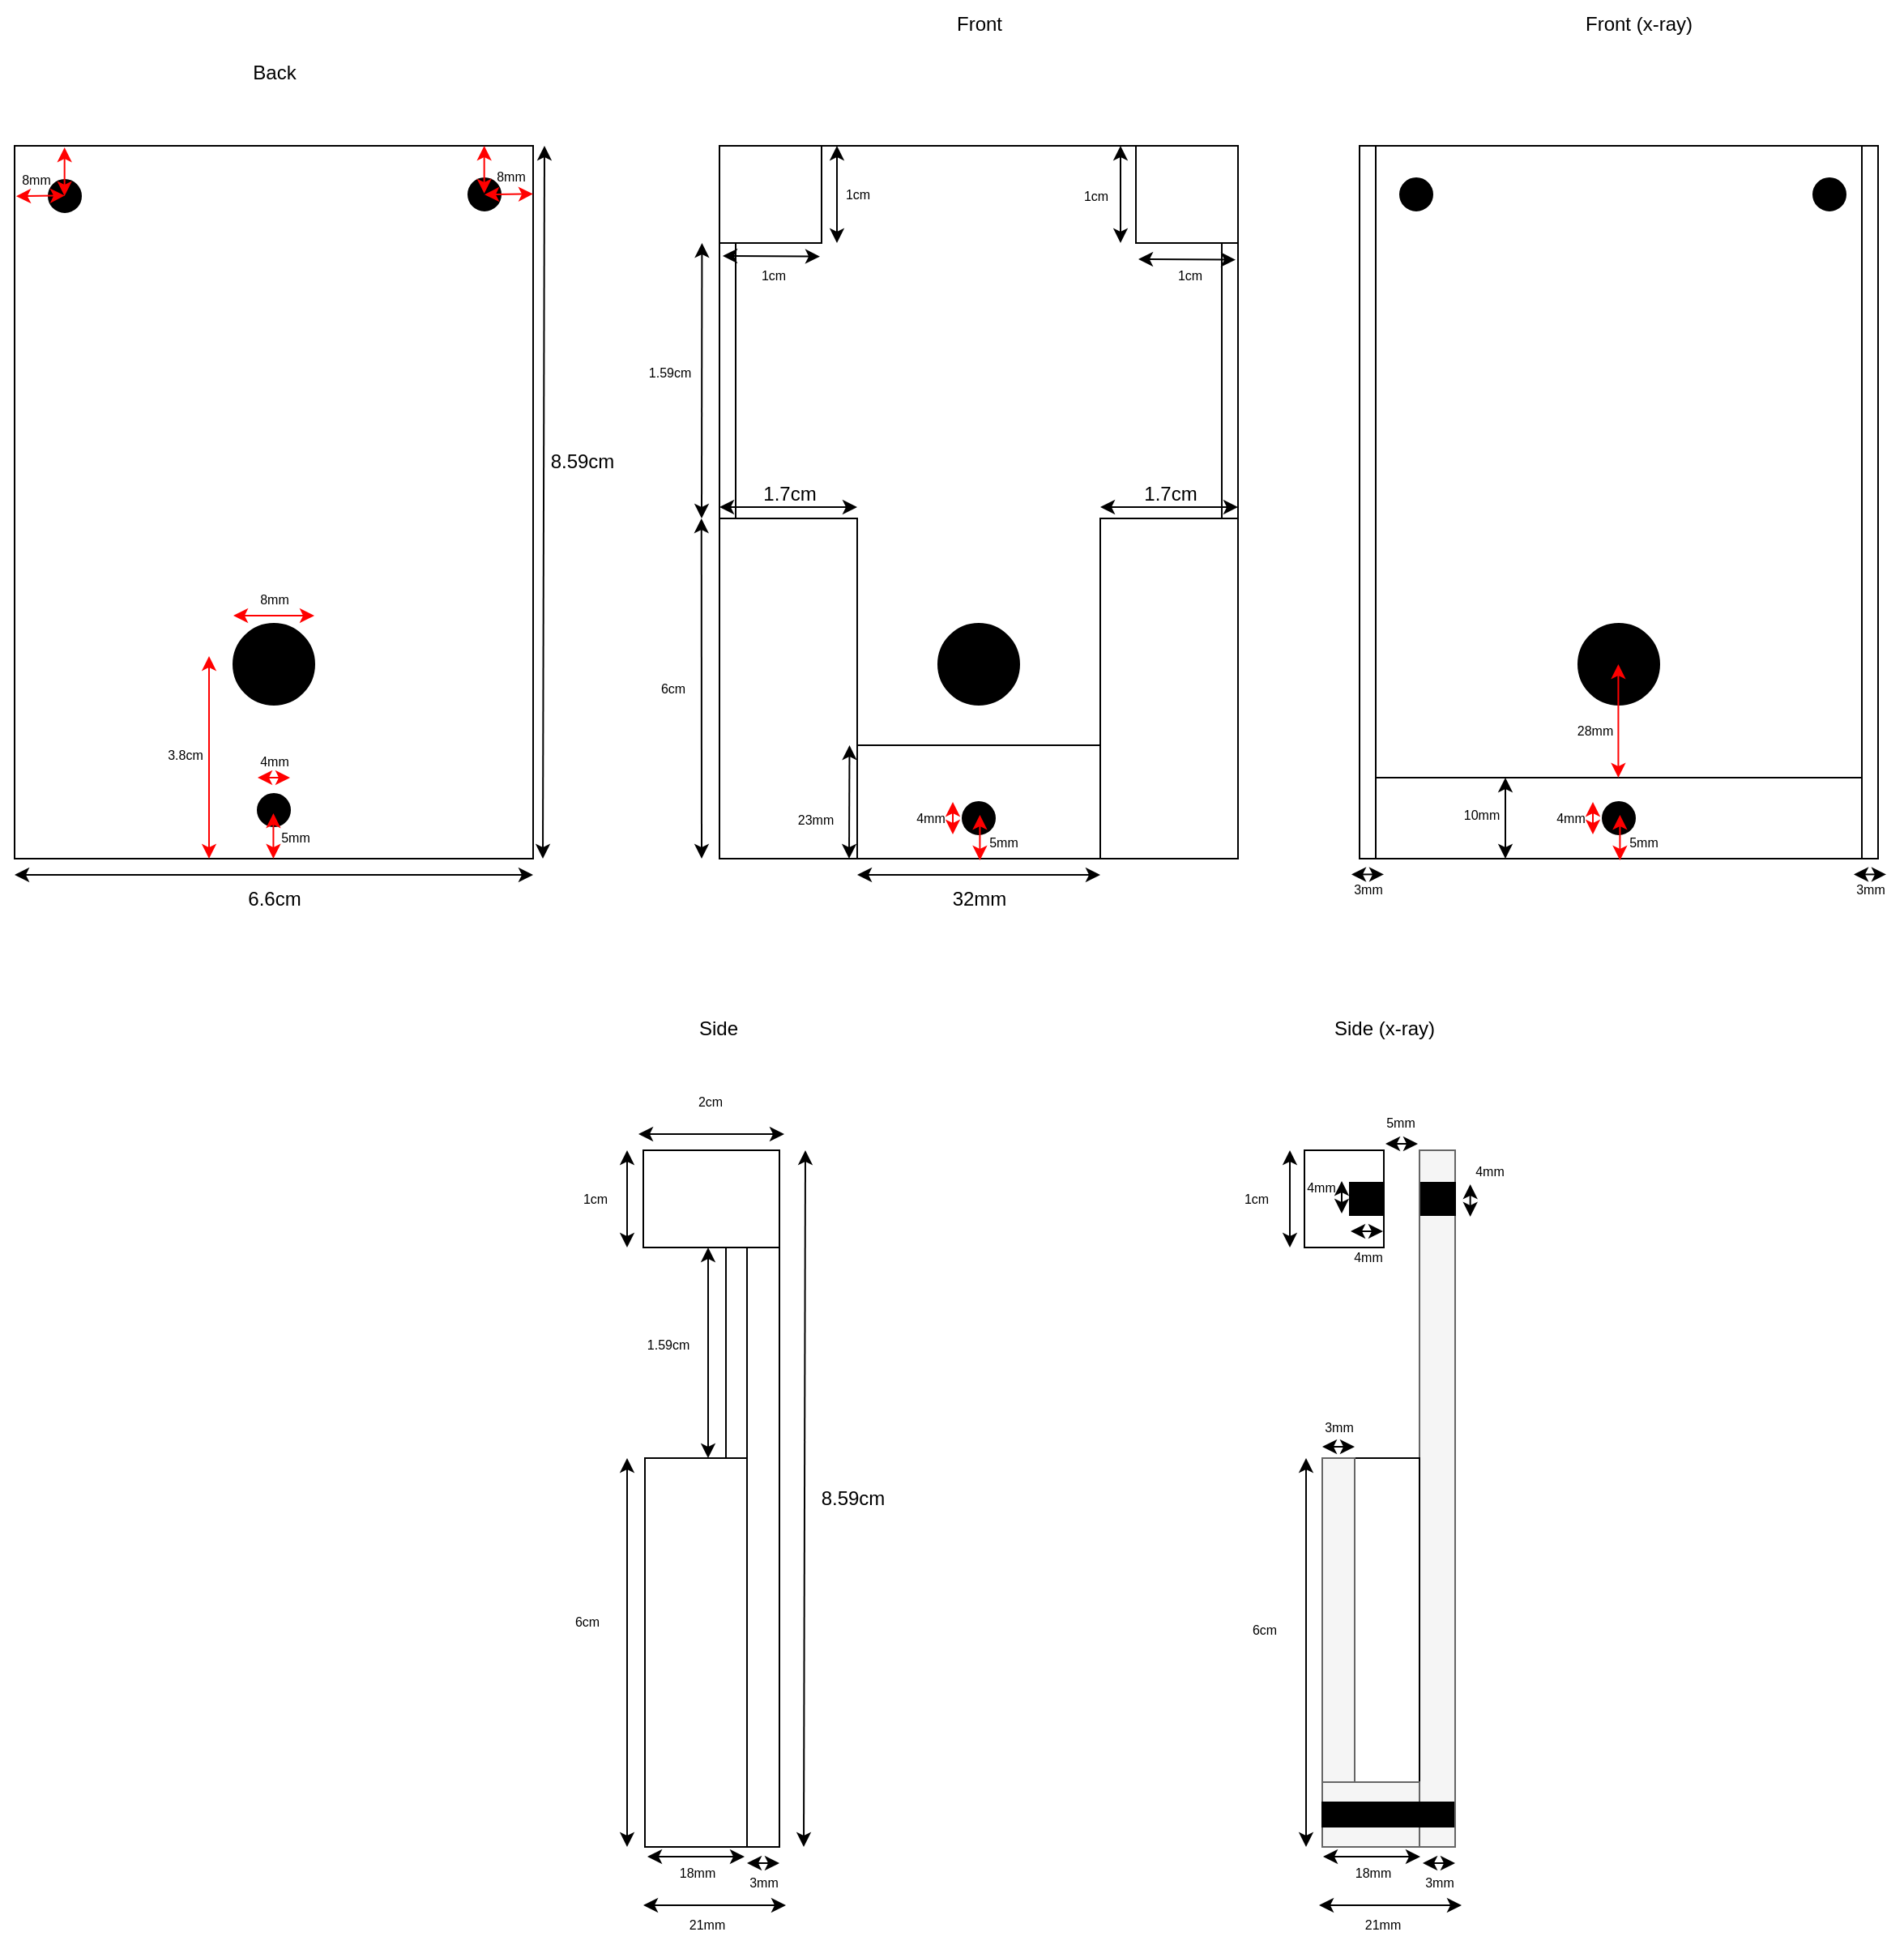 <mxfile version="21.7.2" type="device">
  <diagram name="Page-1" id="leBDZs9pmWQfGz5eFpR0">
    <mxGraphModel dx="1177" dy="637" grid="1" gridSize="10" guides="1" tooltips="1" connect="1" arrows="1" fold="1" page="1" pageScale="1" pageWidth="850" pageHeight="1100" math="0" shadow="0">
      <root>
        <mxCell id="0" />
        <mxCell id="1" parent="0" />
        <mxCell id="RfIov9RQJtb7NfQ5m--m-50" value="&lt;font style=&quot;font-size: 8px;&quot;&gt;3mm&lt;/font&gt;" style="text;html=1;align=center;verticalAlign=middle;resizable=0;points=[];autosize=1;strokeColor=none;fillColor=none;" parent="1" vertex="1">
          <mxGeometry x="645" y="1346" width="40" height="30" as="geometry" />
        </mxCell>
        <mxCell id="RfIov9RQJtb7NfQ5m--m-1" value="" style="rounded=0;whiteSpace=wrap;html=1;" parent="1" vertex="1">
          <mxGeometry x="203" y="290" width="320" height="440" as="geometry" />
        </mxCell>
        <mxCell id="RfIov9RQJtb7NfQ5m--m-2" value="Back" style="text;html=1;align=center;verticalAlign=middle;resizable=0;points=[];autosize=1;strokeColor=none;fillColor=none;" parent="1" vertex="1">
          <mxGeometry x="338" y="230" width="50" height="30" as="geometry" />
        </mxCell>
        <mxCell id="RfIov9RQJtb7NfQ5m--m-3" value="Front" style="text;html=1;align=center;verticalAlign=middle;resizable=0;points=[];autosize=1;strokeColor=none;fillColor=none;" parent="1" vertex="1">
          <mxGeometry x="773" y="200" width="50" height="30" as="geometry" />
        </mxCell>
        <mxCell id="RfIov9RQJtb7NfQ5m--m-4" value="Side" style="text;html=1;align=center;verticalAlign=middle;resizable=0;points=[];autosize=1;strokeColor=none;fillColor=none;" parent="1" vertex="1">
          <mxGeometry x="612" y="820" width="50" height="30" as="geometry" />
        </mxCell>
        <mxCell id="RfIov9RQJtb7NfQ5m--m-5" value="Side (x-ray)" style="text;html=1;align=center;verticalAlign=middle;resizable=0;points=[];autosize=1;strokeColor=none;fillColor=none;" parent="1" vertex="1">
          <mxGeometry x="1003" y="820" width="90" height="30" as="geometry" />
        </mxCell>
        <mxCell id="RfIov9RQJtb7NfQ5m--m-6" value="" style="endArrow=classic;startArrow=classic;html=1;rounded=0;" parent="1" edge="1">
          <mxGeometry width="50" height="50" relative="1" as="geometry">
            <mxPoint x="203" y="740" as="sourcePoint" />
            <mxPoint x="523" y="740" as="targetPoint" />
          </mxGeometry>
        </mxCell>
        <mxCell id="RfIov9RQJtb7NfQ5m--m-7" value="6.6cm" style="text;html=1;align=center;verticalAlign=middle;resizable=0;points=[];autosize=1;strokeColor=none;fillColor=none;" parent="1" vertex="1">
          <mxGeometry x="333" y="740" width="60" height="30" as="geometry" />
        </mxCell>
        <mxCell id="RfIov9RQJtb7NfQ5m--m-8" value="" style="ellipse;whiteSpace=wrap;html=1;aspect=fixed;strokeColor=#000000;fillColor=#000000;" parent="1" vertex="1">
          <mxGeometry x="224" y="311" width="20" height="20" as="geometry" />
        </mxCell>
        <mxCell id="RfIov9RQJtb7NfQ5m--m-11" value="" style="endArrow=classic;startArrow=classic;html=1;rounded=0;strokeColor=#FF0000;" parent="1" edge="1">
          <mxGeometry width="50" height="50" relative="1" as="geometry">
            <mxPoint x="234" y="320.71" as="sourcePoint" />
            <mxPoint x="204" y="321.14" as="targetPoint" />
          </mxGeometry>
        </mxCell>
        <mxCell id="RfIov9RQJtb7NfQ5m--m-13" value="" style="ellipse;whiteSpace=wrap;html=1;aspect=fixed;strokeColor=#000000;fillColor=#000000;" parent="1" vertex="1">
          <mxGeometry x="483" y="310" width="20" height="20" as="geometry" />
        </mxCell>
        <mxCell id="RfIov9RQJtb7NfQ5m--m-14" value="" style="endArrow=classic;startArrow=classic;html=1;rounded=0;strokeColor=#FF0000;" parent="1" edge="1">
          <mxGeometry width="50" height="50" relative="1" as="geometry">
            <mxPoint x="523" y="319.71" as="sourcePoint" />
            <mxPoint x="493" y="320.14" as="targetPoint" />
          </mxGeometry>
        </mxCell>
        <mxCell id="RfIov9RQJtb7NfQ5m--m-15" value="" style="ellipse;whiteSpace=wrap;html=1;aspect=fixed;strokeColor=#000000;fillColor=#000000;" parent="1" vertex="1">
          <mxGeometry x="353" y="690" width="20" height="20" as="geometry" />
        </mxCell>
        <mxCell id="RfIov9RQJtb7NfQ5m--m-16" value="" style="endArrow=classic;startArrow=classic;html=1;rounded=0;strokeColor=#FF0000;" parent="1" edge="1">
          <mxGeometry width="50" height="50" relative="1" as="geometry">
            <mxPoint x="362.71" y="730" as="sourcePoint" />
            <mxPoint x="362.71" y="702" as="targetPoint" />
          </mxGeometry>
        </mxCell>
        <mxCell id="RfIov9RQJtb7NfQ5m--m-17" value="5mm" style="text;html=1;align=center;verticalAlign=middle;resizable=0;points=[];autosize=1;strokeColor=none;fillColor=none;fontSize=8;" parent="1" vertex="1">
          <mxGeometry x="356" y="707" width="40" height="20" as="geometry" />
        </mxCell>
        <mxCell id="RfIov9RQJtb7NfQ5m--m-18" value="4mm" style="text;html=1;align=center;verticalAlign=middle;resizable=0;points=[];autosize=1;strokeColor=none;fillColor=none;fontSize=8;" parent="1" vertex="1">
          <mxGeometry x="343" y="660" width="40" height="20" as="geometry" />
        </mxCell>
        <mxCell id="RfIov9RQJtb7NfQ5m--m-19" value="" style="endArrow=classic;startArrow=classic;html=1;rounded=0;strokeColor=#FF0000;" parent="1" edge="1">
          <mxGeometry width="50" height="50" relative="1" as="geometry">
            <mxPoint x="353" y="680" as="sourcePoint" />
            <mxPoint x="373" y="680" as="targetPoint" />
          </mxGeometry>
        </mxCell>
        <mxCell id="RfIov9RQJtb7NfQ5m--m-20" value="8mm" style="text;html=1;align=center;verticalAlign=middle;resizable=0;points=[];autosize=1;strokeColor=none;fillColor=none;fontSize=8;" parent="1" vertex="1">
          <mxGeometry x="489" y="299" width="40" height="20" as="geometry" />
        </mxCell>
        <mxCell id="RfIov9RQJtb7NfQ5m--m-21" value="8mm" style="text;html=1;align=center;verticalAlign=middle;resizable=0;points=[];autosize=1;strokeColor=none;fillColor=none;fontSize=8;" parent="1" vertex="1">
          <mxGeometry x="196" y="301" width="40" height="20" as="geometry" />
        </mxCell>
        <mxCell id="RfIov9RQJtb7NfQ5m--m-22" value="" style="rounded=0;whiteSpace=wrap;html=1;" parent="1" vertex="1">
          <mxGeometry x="638" y="290" width="320" height="440" as="geometry" />
        </mxCell>
        <mxCell id="-TCQpDja9yla5WcH1eOq-5" value="" style="rounded=0;whiteSpace=wrap;html=1;" vertex="1" parent="1">
          <mxGeometry x="638" y="300" width="10" height="430" as="geometry" />
        </mxCell>
        <mxCell id="-TCQpDja9yla5WcH1eOq-6" value="" style="rounded=0;whiteSpace=wrap;html=1;" vertex="1" parent="1">
          <mxGeometry x="948" y="300" width="10" height="430" as="geometry" />
        </mxCell>
        <mxCell id="RfIov9RQJtb7NfQ5m--m-23" value="" style="rounded=0;whiteSpace=wrap;html=1;" parent="1" vertex="1">
          <mxGeometry x="638" y="520" width="85" height="210" as="geometry" />
        </mxCell>
        <mxCell id="RfIov9RQJtb7NfQ5m--m-25" value="" style="rounded=0;whiteSpace=wrap;html=1;" parent="1" vertex="1">
          <mxGeometry x="873" y="520" width="85" height="210" as="geometry" />
        </mxCell>
        <mxCell id="RfIov9RQJtb7NfQ5m--m-26" value="" style="endArrow=classic;startArrow=classic;html=1;rounded=0;" parent="1" edge="1">
          <mxGeometry width="50" height="50" relative="1" as="geometry">
            <mxPoint x="723" y="740" as="sourcePoint" />
            <mxPoint x="873" y="740" as="targetPoint" />
          </mxGeometry>
        </mxCell>
        <mxCell id="RfIov9RQJtb7NfQ5m--m-27" value="32mm" style="text;html=1;align=center;verticalAlign=middle;resizable=0;points=[];autosize=1;strokeColor=none;fillColor=none;" parent="1" vertex="1">
          <mxGeometry x="768" y="740" width="60" height="30" as="geometry" />
        </mxCell>
        <mxCell id="RfIov9RQJtb7NfQ5m--m-28" value="" style="rounded=0;whiteSpace=wrap;html=1;" parent="1" vertex="1">
          <mxGeometry x="723" y="660" width="150" height="70" as="geometry" />
        </mxCell>
        <mxCell id="RfIov9RQJtb7NfQ5m--m-29" value="" style="ellipse;whiteSpace=wrap;html=1;aspect=fixed;fillColor=#000000;" parent="1" vertex="1">
          <mxGeometry x="338" y="585" width="50" height="50" as="geometry" />
        </mxCell>
        <mxCell id="RfIov9RQJtb7NfQ5m--m-30" value="" style="endArrow=classic;startArrow=classic;html=1;rounded=0;strokeColor=#FF0000;" parent="1" edge="1">
          <mxGeometry width="50" height="50" relative="1" as="geometry">
            <mxPoint x="323" y="730" as="sourcePoint" />
            <mxPoint x="323" y="605" as="targetPoint" />
          </mxGeometry>
        </mxCell>
        <mxCell id="RfIov9RQJtb7NfQ5m--m-31" value="&lt;font style=&quot;font-size: 8px;&quot;&gt;3.8cm&lt;/font&gt;" style="text;html=1;align=center;verticalAlign=middle;resizable=0;points=[];autosize=1;strokeColor=none;fillColor=none;" parent="1" vertex="1">
          <mxGeometry x="283" y="650" width="50" height="30" as="geometry" />
        </mxCell>
        <mxCell id="RfIov9RQJtb7NfQ5m--m-32" value="" style="endArrow=classic;startArrow=classic;html=1;rounded=0;strokeColor=#FF0000;" parent="1" edge="1">
          <mxGeometry width="50" height="50" relative="1" as="geometry">
            <mxPoint x="388" y="580" as="sourcePoint" />
            <mxPoint x="338" y="580" as="targetPoint" />
          </mxGeometry>
        </mxCell>
        <mxCell id="RfIov9RQJtb7NfQ5m--m-33" value="&lt;font style=&quot;font-size: 8px;&quot;&gt;8mm&lt;/font&gt;" style="text;html=1;align=center;verticalAlign=middle;resizable=0;points=[];autosize=1;strokeColor=none;fillColor=none;" parent="1" vertex="1">
          <mxGeometry x="343" y="554" width="40" height="30" as="geometry" />
        </mxCell>
        <mxCell id="RfIov9RQJtb7NfQ5m--m-34" value="" style="ellipse;whiteSpace=wrap;html=1;aspect=fixed;fillColor=#000000;" parent="1" vertex="1">
          <mxGeometry x="773" y="585" width="50" height="50" as="geometry" />
        </mxCell>
        <mxCell id="RfIov9RQJtb7NfQ5m--m-35" value="" style="endArrow=classic;startArrow=classic;html=1;rounded=0;" parent="1" edge="1">
          <mxGeometry width="50" height="50" relative="1" as="geometry">
            <mxPoint x="718" y="730" as="sourcePoint" />
            <mxPoint x="718.25" y="660" as="targetPoint" />
          </mxGeometry>
        </mxCell>
        <mxCell id="RfIov9RQJtb7NfQ5m--m-36" value="&lt;font style=&quot;font-size: 8px;&quot;&gt;23mm&lt;/font&gt;" style="text;html=1;align=center;verticalAlign=middle;resizable=0;points=[];autosize=1;strokeColor=none;fillColor=none;" parent="1" vertex="1">
          <mxGeometry x="672" y="690" width="50" height="30" as="geometry" />
        </mxCell>
        <mxCell id="RfIov9RQJtb7NfQ5m--m-37" value="" style="ellipse;whiteSpace=wrap;html=1;aspect=fixed;strokeColor=#000000;fillColor=#000000;" parent="1" vertex="1">
          <mxGeometry x="788" y="695" width="20" height="20" as="geometry" />
        </mxCell>
        <mxCell id="RfIov9RQJtb7NfQ5m--m-39" value="" style="endArrow=classic;startArrow=classic;html=1;rounded=0;strokeColor=#FF0000;" parent="1" edge="1">
          <mxGeometry width="50" height="50" relative="1" as="geometry">
            <mxPoint x="798.71" y="731" as="sourcePoint" />
            <mxPoint x="798.71" y="703" as="targetPoint" />
          </mxGeometry>
        </mxCell>
        <mxCell id="RfIov9RQJtb7NfQ5m--m-40" value="5mm" style="text;html=1;align=center;verticalAlign=middle;resizable=0;points=[];autosize=1;strokeColor=none;fillColor=none;fontSize=8;" parent="1" vertex="1">
          <mxGeometry x="793" y="710" width="40" height="20" as="geometry" />
        </mxCell>
        <mxCell id="RfIov9RQJtb7NfQ5m--m-41" value="4mm" style="text;html=1;align=center;verticalAlign=middle;resizable=0;points=[];autosize=1;strokeColor=none;fillColor=none;fontSize=8;" parent="1" vertex="1">
          <mxGeometry x="748" y="695" width="40" height="20" as="geometry" />
        </mxCell>
        <mxCell id="RfIov9RQJtb7NfQ5m--m-42" value="" style="endArrow=classic;startArrow=classic;html=1;rounded=0;strokeColor=#FF0000;" parent="1" edge="1">
          <mxGeometry width="50" height="50" relative="1" as="geometry">
            <mxPoint x="782" y="695" as="sourcePoint" />
            <mxPoint x="782" y="715" as="targetPoint" />
          </mxGeometry>
        </mxCell>
        <mxCell id="RfIov9RQJtb7NfQ5m--m-43" value="" style="endArrow=classic;startArrow=classic;html=1;rounded=0;" parent="1" edge="1">
          <mxGeometry width="50" height="50" relative="1" as="geometry">
            <mxPoint x="638" y="513" as="sourcePoint" />
            <mxPoint x="723" y="513" as="targetPoint" />
          </mxGeometry>
        </mxCell>
        <mxCell id="RfIov9RQJtb7NfQ5m--m-44" value="1.7cm" style="text;html=1;align=center;verticalAlign=middle;resizable=0;points=[];autosize=1;strokeColor=none;fillColor=none;" parent="1" vertex="1">
          <mxGeometry x="650.5" y="490" width="60" height="30" as="geometry" />
        </mxCell>
        <mxCell id="RfIov9RQJtb7NfQ5m--m-45" value="" style="endArrow=classic;startArrow=classic;html=1;rounded=0;" parent="1" edge="1">
          <mxGeometry width="50" height="50" relative="1" as="geometry">
            <mxPoint x="873" y="513" as="sourcePoint" />
            <mxPoint x="958" y="513" as="targetPoint" />
          </mxGeometry>
        </mxCell>
        <mxCell id="RfIov9RQJtb7NfQ5m--m-46" value="1.7cm" style="text;html=1;align=center;verticalAlign=middle;resizable=0;points=[];autosize=1;strokeColor=none;fillColor=none;" parent="1" vertex="1">
          <mxGeometry x="885.5" y="490" width="60" height="30" as="geometry" />
        </mxCell>
        <mxCell id="RfIov9RQJtb7NfQ5m--m-47" value="" style="rounded=0;whiteSpace=wrap;html=1;" parent="1" vertex="1">
          <mxGeometry x="655" y="910" width="20" height="430" as="geometry" />
        </mxCell>
        <mxCell id="RfIov9RQJtb7NfQ5m--m-48" value="" style="rounded=0;whiteSpace=wrap;html=1;" parent="1" vertex="1">
          <mxGeometry x="592" y="1100" width="63" height="240" as="geometry" />
        </mxCell>
        <mxCell id="RfIov9RQJtb7NfQ5m--m-49" value="" style="endArrow=classic;startArrow=classic;html=1;rounded=0;" parent="1" edge="1">
          <mxGeometry width="50" height="50" relative="1" as="geometry">
            <mxPoint x="655" y="1350" as="sourcePoint" />
            <mxPoint x="675" y="1350" as="targetPoint" />
          </mxGeometry>
        </mxCell>
        <mxCell id="RfIov9RQJtb7NfQ5m--m-51" value="" style="endArrow=classic;startArrow=classic;html=1;rounded=0;" parent="1" edge="1">
          <mxGeometry width="50" height="50" relative="1" as="geometry">
            <mxPoint x="591" y="1376" as="sourcePoint" />
            <mxPoint x="679" y="1376" as="targetPoint" />
          </mxGeometry>
        </mxCell>
        <mxCell id="RfIov9RQJtb7NfQ5m--m-52" value="&lt;font style=&quot;font-size: 8px;&quot;&gt;21mm&lt;/font&gt;" style="text;html=1;align=center;verticalAlign=middle;resizable=0;points=[];autosize=1;strokeColor=none;fillColor=none;" parent="1" vertex="1">
          <mxGeometry x="605" y="1372" width="50" height="30" as="geometry" />
        </mxCell>
        <mxCell id="RfIov9RQJtb7NfQ5m--m-53" value="" style="endArrow=classic;startArrow=classic;html=1;rounded=0;" parent="1" edge="1">
          <mxGeometry width="50" height="50" relative="1" as="geometry">
            <mxPoint x="691" y="910" as="sourcePoint" />
            <mxPoint x="690" y="1340" as="targetPoint" />
          </mxGeometry>
        </mxCell>
        <mxCell id="RfIov9RQJtb7NfQ5m--m-55" value="&lt;font style=&quot;font-size: 8px;&quot;&gt;6cm&lt;/font&gt;" style="text;html=1;align=center;verticalAlign=middle;resizable=0;points=[];autosize=1;strokeColor=none;fillColor=none;" parent="1" vertex="1">
          <mxGeometry x="536" y="1185" width="40" height="30" as="geometry" />
        </mxCell>
        <mxCell id="RfIov9RQJtb7NfQ5m--m-56" value="" style="endArrow=classic;startArrow=classic;html=1;rounded=0;" parent="1" edge="1">
          <mxGeometry width="50" height="50" relative="1" as="geometry">
            <mxPoint x="593.5" y="1346" as="sourcePoint" />
            <mxPoint x="653.5" y="1346" as="targetPoint" />
          </mxGeometry>
        </mxCell>
        <mxCell id="RfIov9RQJtb7NfQ5m--m-57" value="&lt;font style=&quot;font-size: 8px;&quot;&gt;18mm&lt;/font&gt;" style="text;html=1;align=center;verticalAlign=middle;resizable=0;points=[];autosize=1;strokeColor=none;fillColor=none;" parent="1" vertex="1">
          <mxGeometry x="598.5" y="1340" width="50" height="30" as="geometry" />
        </mxCell>
        <mxCell id="RfIov9RQJtb7NfQ5m--m-58" value="&lt;font style=&quot;font-size: 8px;&quot;&gt;3mm&lt;/font&gt;" style="text;html=1;align=center;verticalAlign=middle;resizable=0;points=[];autosize=1;strokeColor=none;fillColor=none;" parent="1" vertex="1">
          <mxGeometry x="1062" y="1346" width="40" height="30" as="geometry" />
        </mxCell>
        <mxCell id="RfIov9RQJtb7NfQ5m--m-59" value="" style="rounded=0;whiteSpace=wrap;html=1;fillColor=#f5f5f5;fontColor=#333333;strokeColor=#666666;" parent="1" vertex="1">
          <mxGeometry x="1070" y="910" width="22" height="430" as="geometry" />
        </mxCell>
        <mxCell id="RfIov9RQJtb7NfQ5m--m-60" value="" style="rounded=0;whiteSpace=wrap;html=1;" parent="1" vertex="1">
          <mxGeometry x="1010" y="1100" width="60" height="240" as="geometry" />
        </mxCell>
        <mxCell id="RfIov9RQJtb7NfQ5m--m-61" value="" style="endArrow=classic;startArrow=classic;html=1;rounded=0;" parent="1" edge="1">
          <mxGeometry width="50" height="50" relative="1" as="geometry">
            <mxPoint x="1072" y="1350" as="sourcePoint" />
            <mxPoint x="1092" y="1350" as="targetPoint" />
          </mxGeometry>
        </mxCell>
        <mxCell id="RfIov9RQJtb7NfQ5m--m-62" value="" style="endArrow=classic;startArrow=classic;html=1;rounded=0;" parent="1" edge="1">
          <mxGeometry width="50" height="50" relative="1" as="geometry">
            <mxPoint x="1008" y="1376" as="sourcePoint" />
            <mxPoint x="1096" y="1376" as="targetPoint" />
          </mxGeometry>
        </mxCell>
        <mxCell id="RfIov9RQJtb7NfQ5m--m-63" value="&lt;font style=&quot;font-size: 8px;&quot;&gt;21mm&lt;/font&gt;" style="text;html=1;align=center;verticalAlign=middle;resizable=0;points=[];autosize=1;strokeColor=none;fillColor=none;" parent="1" vertex="1">
          <mxGeometry x="1022" y="1372" width="50" height="30" as="geometry" />
        </mxCell>
        <mxCell id="RfIov9RQJtb7NfQ5m--m-66" value="" style="endArrow=classic;startArrow=classic;html=1;rounded=0;" parent="1" edge="1">
          <mxGeometry width="50" height="50" relative="1" as="geometry">
            <mxPoint x="1010.5" y="1346" as="sourcePoint" />
            <mxPoint x="1070.5" y="1346" as="targetPoint" />
          </mxGeometry>
        </mxCell>
        <mxCell id="RfIov9RQJtb7NfQ5m--m-67" value="&lt;font style=&quot;font-size: 8px;&quot;&gt;18mm&lt;/font&gt;" style="text;html=1;align=center;verticalAlign=middle;resizable=0;points=[];autosize=1;strokeColor=none;fillColor=none;" parent="1" vertex="1">
          <mxGeometry x="1015.5" y="1340" width="50" height="30" as="geometry" />
        </mxCell>
        <mxCell id="RfIov9RQJtb7NfQ5m--m-68" value="" style="rounded=0;whiteSpace=wrap;html=1;fillColor=#f5f5f5;fontColor=#333333;strokeColor=#666666;" parent="1" vertex="1">
          <mxGeometry x="1010" y="1300" width="60" height="40" as="geometry" />
        </mxCell>
        <mxCell id="RfIov9RQJtb7NfQ5m--m-69" value="" style="rounded=0;whiteSpace=wrap;html=1;fillColor=#f5f5f5;fontColor=#333333;strokeColor=#666666;" parent="1" vertex="1">
          <mxGeometry x="1010" y="1100" width="20" height="200" as="geometry" />
        </mxCell>
        <mxCell id="RfIov9RQJtb7NfQ5m--m-71" value="Front (x-ray)" style="text;html=1;align=center;verticalAlign=middle;resizable=0;points=[];autosize=1;strokeColor=none;fillColor=none;" parent="1" vertex="1">
          <mxGeometry x="1160" y="200" width="90" height="30" as="geometry" />
        </mxCell>
        <mxCell id="RfIov9RQJtb7NfQ5m--m-72" value="" style="rounded=0;whiteSpace=wrap;html=1;" parent="1" vertex="1">
          <mxGeometry x="1033" y="290" width="320" height="440" as="geometry" />
        </mxCell>
        <mxCell id="RfIov9RQJtb7NfQ5m--m-77" value="" style="rounded=0;whiteSpace=wrap;html=1;" parent="1" vertex="1">
          <mxGeometry x="1043" y="680" width="300" height="50" as="geometry" />
        </mxCell>
        <mxCell id="RfIov9RQJtb7NfQ5m--m-78" value="" style="ellipse;whiteSpace=wrap;html=1;aspect=fixed;fillColor=#000000;" parent="1" vertex="1">
          <mxGeometry x="1168" y="585" width="50" height="50" as="geometry" />
        </mxCell>
        <mxCell id="RfIov9RQJtb7NfQ5m--m-79" value="" style="endArrow=classic;startArrow=classic;html=1;rounded=0;" parent="1" edge="1">
          <mxGeometry width="50" height="50" relative="1" as="geometry">
            <mxPoint x="1123" y="680" as="sourcePoint" />
            <mxPoint x="1123" y="730" as="targetPoint" />
          </mxGeometry>
        </mxCell>
        <mxCell id="RfIov9RQJtb7NfQ5m--m-80" value="&lt;font style=&quot;font-size: 8px;&quot;&gt;10mm&lt;/font&gt;" style="text;html=1;align=center;verticalAlign=middle;resizable=0;points=[];autosize=1;strokeColor=none;fillColor=none;" parent="1" vertex="1">
          <mxGeometry x="1083" y="687" width="50" height="30" as="geometry" />
        </mxCell>
        <mxCell id="RfIov9RQJtb7NfQ5m--m-81" value="" style="ellipse;whiteSpace=wrap;html=1;aspect=fixed;strokeColor=#000000;fillColor=#000000;" parent="1" vertex="1">
          <mxGeometry x="1183" y="695" width="20" height="20" as="geometry" />
        </mxCell>
        <mxCell id="RfIov9RQJtb7NfQ5m--m-82" value="" style="endArrow=classic;startArrow=classic;html=1;rounded=0;strokeColor=#FF0000;" parent="1" edge="1">
          <mxGeometry width="50" height="50" relative="1" as="geometry">
            <mxPoint x="1193.71" y="731" as="sourcePoint" />
            <mxPoint x="1193.71" y="703" as="targetPoint" />
          </mxGeometry>
        </mxCell>
        <mxCell id="RfIov9RQJtb7NfQ5m--m-83" value="5mm" style="text;html=1;align=center;verticalAlign=middle;resizable=0;points=[];autosize=1;strokeColor=none;fillColor=none;fontSize=8;" parent="1" vertex="1">
          <mxGeometry x="1188" y="710" width="40" height="20" as="geometry" />
        </mxCell>
        <mxCell id="RfIov9RQJtb7NfQ5m--m-84" value="4mm" style="text;html=1;align=center;verticalAlign=middle;resizable=0;points=[];autosize=1;strokeColor=none;fillColor=none;fontSize=8;" parent="1" vertex="1">
          <mxGeometry x="1143" y="695" width="40" height="20" as="geometry" />
        </mxCell>
        <mxCell id="RfIov9RQJtb7NfQ5m--m-85" value="" style="endArrow=classic;startArrow=classic;html=1;rounded=0;strokeColor=#FF0000;" parent="1" edge="1">
          <mxGeometry width="50" height="50" relative="1" as="geometry">
            <mxPoint x="1177" y="695" as="sourcePoint" />
            <mxPoint x="1177" y="715" as="targetPoint" />
          </mxGeometry>
        </mxCell>
        <mxCell id="RfIov9RQJtb7NfQ5m--m-90" value="" style="rounded=0;whiteSpace=wrap;html=1;" parent="1" vertex="1">
          <mxGeometry x="1343" y="290" width="10" height="440" as="geometry" />
        </mxCell>
        <mxCell id="RfIov9RQJtb7NfQ5m--m-91" value="" style="rounded=0;whiteSpace=wrap;html=1;" parent="1" vertex="1">
          <mxGeometry x="1033" y="290" width="10" height="440" as="geometry" />
        </mxCell>
        <mxCell id="RfIov9RQJtb7NfQ5m--m-92" value="" style="endArrow=classic;startArrow=classic;html=1;rounded=0;" parent="1" edge="1">
          <mxGeometry width="50" height="50" relative="1" as="geometry">
            <mxPoint x="1028" y="739.72" as="sourcePoint" />
            <mxPoint x="1048" y="739.72" as="targetPoint" />
          </mxGeometry>
        </mxCell>
        <mxCell id="RfIov9RQJtb7NfQ5m--m-93" value="&lt;font style=&quot;font-size: 8px;&quot;&gt;3mm&lt;/font&gt;" style="text;html=1;align=center;verticalAlign=middle;resizable=0;points=[];autosize=1;strokeColor=none;fillColor=none;" parent="1" vertex="1">
          <mxGeometry x="1018" y="733" width="40" height="30" as="geometry" />
        </mxCell>
        <mxCell id="RfIov9RQJtb7NfQ5m--m-94" value="" style="endArrow=classic;startArrow=classic;html=1;rounded=0;" parent="1" edge="1">
          <mxGeometry width="50" height="50" relative="1" as="geometry">
            <mxPoint x="1338" y="739.72" as="sourcePoint" />
            <mxPoint x="1358" y="739.72" as="targetPoint" />
          </mxGeometry>
        </mxCell>
        <mxCell id="RfIov9RQJtb7NfQ5m--m-95" value="&lt;font style=&quot;font-size: 8px;&quot;&gt;3mm&lt;/font&gt;" style="text;html=1;align=center;verticalAlign=middle;resizable=0;points=[];autosize=1;strokeColor=none;fillColor=none;" parent="1" vertex="1">
          <mxGeometry x="1328" y="733" width="40" height="30" as="geometry" />
        </mxCell>
        <mxCell id="RfIov9RQJtb7NfQ5m--m-96" value="" style="endArrow=classic;startArrow=classic;html=1;rounded=0;" parent="1" edge="1">
          <mxGeometry width="50" height="50" relative="1" as="geometry">
            <mxPoint x="1010" y="1093" as="sourcePoint" />
            <mxPoint x="1030" y="1093" as="targetPoint" />
          </mxGeometry>
        </mxCell>
        <mxCell id="RfIov9RQJtb7NfQ5m--m-97" value="&lt;font style=&quot;font-size: 8px;&quot;&gt;3mm&lt;/font&gt;" style="text;html=1;align=center;verticalAlign=middle;resizable=0;points=[];autosize=1;strokeColor=none;fillColor=none;" parent="1" vertex="1">
          <mxGeometry x="1000" y="1065" width="40" height="30" as="geometry" />
        </mxCell>
        <mxCell id="-TCQpDja9yla5WcH1eOq-1" value="" style="endArrow=classic;startArrow=classic;html=1;rounded=0;" edge="1" parent="1">
          <mxGeometry width="50" height="50" relative="1" as="geometry">
            <mxPoint x="529" y="730" as="sourcePoint" />
            <mxPoint x="530" y="290" as="targetPoint" />
          </mxGeometry>
        </mxCell>
        <mxCell id="-TCQpDja9yla5WcH1eOq-2" value="8.59cm" style="text;html=1;align=center;verticalAlign=middle;resizable=0;points=[];autosize=1;strokeColor=none;fillColor=none;" vertex="1" parent="1">
          <mxGeometry x="523" y="470" width="60" height="30" as="geometry" />
        </mxCell>
        <mxCell id="-TCQpDja9yla5WcH1eOq-3" value="" style="endArrow=classic;startArrow=classic;html=1;rounded=0;strokeColor=#FF0000;" edge="1" parent="1">
          <mxGeometry width="50" height="50" relative="1" as="geometry">
            <mxPoint x="233.83" y="321.0" as="sourcePoint" />
            <mxPoint x="233.83" y="291" as="targetPoint" />
          </mxGeometry>
        </mxCell>
        <mxCell id="-TCQpDja9yla5WcH1eOq-4" value="" style="endArrow=classic;startArrow=classic;html=1;rounded=0;strokeColor=#FF0000;" edge="1" parent="1">
          <mxGeometry width="50" height="50" relative="1" as="geometry">
            <mxPoint x="492.83" y="290" as="sourcePoint" />
            <mxPoint x="492.83" y="319.43" as="targetPoint" />
          </mxGeometry>
        </mxCell>
        <mxCell id="-TCQpDja9yla5WcH1eOq-8" value="" style="rounded=0;whiteSpace=wrap;html=1;" vertex="1" parent="1">
          <mxGeometry x="638" y="290" width="63" height="60" as="geometry" />
        </mxCell>
        <mxCell id="-TCQpDja9yla5WcH1eOq-9" value="" style="rounded=0;whiteSpace=wrap;html=1;" vertex="1" parent="1">
          <mxGeometry x="895" y="290" width="63" height="60" as="geometry" />
        </mxCell>
        <mxCell id="-TCQpDja9yla5WcH1eOq-10" value="" style="endArrow=classic;startArrow=classic;html=1;rounded=0;" edge="1" parent="1">
          <mxGeometry width="50" height="50" relative="1" as="geometry">
            <mxPoint x="710.5" y="290" as="sourcePoint" />
            <mxPoint x="710.5" y="350" as="targetPoint" />
          </mxGeometry>
        </mxCell>
        <mxCell id="-TCQpDja9yla5WcH1eOq-11" value="" style="endArrow=classic;startArrow=classic;html=1;rounded=0;" edge="1" parent="1">
          <mxGeometry width="50" height="50" relative="1" as="geometry">
            <mxPoint x="700" y="358.34" as="sourcePoint" />
            <mxPoint x="640" y="358" as="targetPoint" />
          </mxGeometry>
        </mxCell>
        <mxCell id="-TCQpDja9yla5WcH1eOq-12" value="" style="endArrow=classic;startArrow=classic;html=1;rounded=0;" edge="1" parent="1">
          <mxGeometry width="50" height="50" relative="1" as="geometry">
            <mxPoint x="885.5" y="290" as="sourcePoint" />
            <mxPoint x="885.5" y="350" as="targetPoint" />
          </mxGeometry>
        </mxCell>
        <mxCell id="-TCQpDja9yla5WcH1eOq-13" value="" style="endArrow=classic;startArrow=classic;html=1;rounded=0;" edge="1" parent="1">
          <mxGeometry width="50" height="50" relative="1" as="geometry">
            <mxPoint x="956.5" y="360.34" as="sourcePoint" />
            <mxPoint x="896.5" y="360" as="targetPoint" />
          </mxGeometry>
        </mxCell>
        <mxCell id="-TCQpDja9yla5WcH1eOq-14" value="1cm" style="text;html=1;align=center;verticalAlign=middle;resizable=0;points=[];autosize=1;strokeColor=none;fillColor=none;fontSize=8;" vertex="1" parent="1">
          <mxGeometry x="650.5" y="360" width="40" height="20" as="geometry" />
        </mxCell>
        <mxCell id="-TCQpDja9yla5WcH1eOq-15" value="1cm" style="text;html=1;align=center;verticalAlign=middle;resizable=0;points=[];autosize=1;strokeColor=none;fillColor=none;fontSize=8;" vertex="1" parent="1">
          <mxGeometry x="703" y="310" width="40" height="20" as="geometry" />
        </mxCell>
        <mxCell id="-TCQpDja9yla5WcH1eOq-16" value="1cm" style="text;html=1;align=center;verticalAlign=middle;resizable=0;points=[];autosize=1;strokeColor=none;fillColor=none;fontSize=8;" vertex="1" parent="1">
          <mxGeometry x="850" y="311" width="40" height="20" as="geometry" />
        </mxCell>
        <mxCell id="-TCQpDja9yla5WcH1eOq-17" value="1cm" style="text;html=1;align=center;verticalAlign=middle;resizable=0;points=[];autosize=1;strokeColor=none;fillColor=none;fontSize=8;" vertex="1" parent="1">
          <mxGeometry x="908" y="360" width="40" height="20" as="geometry" />
        </mxCell>
        <mxCell id="-TCQpDja9yla5WcH1eOq-18" value="" style="ellipse;whiteSpace=wrap;html=1;aspect=fixed;strokeColor=#000000;fillColor=#000000;" vertex="1" parent="1">
          <mxGeometry x="1058" y="310" width="20" height="20" as="geometry" />
        </mxCell>
        <mxCell id="-TCQpDja9yla5WcH1eOq-19" value="" style="ellipse;whiteSpace=wrap;html=1;aspect=fixed;strokeColor=#000000;fillColor=#000000;" vertex="1" parent="1">
          <mxGeometry x="1313" y="310" width="20" height="20" as="geometry" />
        </mxCell>
        <mxCell id="-TCQpDja9yla5WcH1eOq-21" value="" style="endArrow=classic;startArrow=classic;html=1;rounded=0;" edge="1" parent="1">
          <mxGeometry width="50" height="50" relative="1" as="geometry">
            <mxPoint x="581" y="1100" as="sourcePoint" />
            <mxPoint x="581" y="1340" as="targetPoint" />
          </mxGeometry>
        </mxCell>
        <mxCell id="-TCQpDja9yla5WcH1eOq-22" value="" style="rounded=0;whiteSpace=wrap;html=1;" vertex="1" parent="1">
          <mxGeometry x="642" y="910" width="13" height="190" as="geometry" />
        </mxCell>
        <mxCell id="-TCQpDja9yla5WcH1eOq-23" value="" style="rounded=0;whiteSpace=wrap;html=1;" vertex="1" parent="1">
          <mxGeometry x="591" y="910" width="84" height="60" as="geometry" />
        </mxCell>
        <mxCell id="-TCQpDja9yla5WcH1eOq-24" value="8.59cm" style="text;html=1;align=center;verticalAlign=middle;resizable=0;points=[];autosize=1;strokeColor=none;fillColor=none;" vertex="1" parent="1">
          <mxGeometry x="690" y="1110" width="60" height="30" as="geometry" />
        </mxCell>
        <mxCell id="-TCQpDja9yla5WcH1eOq-25" value="" style="endArrow=classic;startArrow=classic;html=1;rounded=0;" edge="1" parent="1">
          <mxGeometry width="50" height="50" relative="1" as="geometry">
            <mxPoint x="1000" y="1100" as="sourcePoint" />
            <mxPoint x="1000" y="1340" as="targetPoint" />
          </mxGeometry>
        </mxCell>
        <mxCell id="-TCQpDja9yla5WcH1eOq-26" value="&lt;font style=&quot;font-size: 8px;&quot;&gt;6cm&lt;/font&gt;" style="text;html=1;align=center;verticalAlign=middle;resizable=0;points=[];autosize=1;strokeColor=none;fillColor=none;" vertex="1" parent="1">
          <mxGeometry x="954" y="1190" width="40" height="30" as="geometry" />
        </mxCell>
        <mxCell id="-TCQpDja9yla5WcH1eOq-28" value="" style="rounded=0;whiteSpace=wrap;html=1;" vertex="1" parent="1">
          <mxGeometry x="999" y="910" width="49" height="60" as="geometry" />
        </mxCell>
        <mxCell id="-TCQpDja9yla5WcH1eOq-29" value="" style="rounded=0;whiteSpace=wrap;html=1;fillColor=#000000;" vertex="1" parent="1">
          <mxGeometry x="1071" y="930" width="21" height="20" as="geometry" />
        </mxCell>
        <mxCell id="-TCQpDja9yla5WcH1eOq-30" value="" style="endArrow=classic;startArrow=classic;html=1;rounded=0;" edge="1" parent="1">
          <mxGeometry width="50" height="50" relative="1" as="geometry">
            <mxPoint x="1049" y="906" as="sourcePoint" />
            <mxPoint x="1069" y="906" as="targetPoint" />
          </mxGeometry>
        </mxCell>
        <mxCell id="-TCQpDja9yla5WcH1eOq-31" value="&lt;font style=&quot;font-size: 8px;&quot;&gt;5mm&lt;/font&gt;" style="text;html=1;align=center;verticalAlign=middle;resizable=0;points=[];autosize=1;strokeColor=none;fillColor=none;" vertex="1" parent="1">
          <mxGeometry x="1038" y="877" width="40" height="30" as="geometry" />
        </mxCell>
        <mxCell id="-TCQpDja9yla5WcH1eOq-32" value="" style="rounded=0;whiteSpace=wrap;html=1;fillColor=#000000;" vertex="1" parent="1">
          <mxGeometry x="1027" y="930" width="21" height="20" as="geometry" />
        </mxCell>
        <mxCell id="-TCQpDja9yla5WcH1eOq-33" value="" style="endArrow=classic;startArrow=classic;html=1;rounded=0;" edge="1" parent="1">
          <mxGeometry width="50" height="50" relative="1" as="geometry">
            <mxPoint x="1022" y="929" as="sourcePoint" />
            <mxPoint x="1022" y="949" as="targetPoint" />
          </mxGeometry>
        </mxCell>
        <mxCell id="-TCQpDja9yla5WcH1eOq-34" value="&lt;font style=&quot;font-size: 8px;&quot;&gt;4mm&lt;/font&gt;" style="text;html=1;align=center;verticalAlign=middle;resizable=0;points=[];autosize=1;strokeColor=none;fillColor=none;" vertex="1" parent="1">
          <mxGeometry x="989" y="917" width="40" height="30" as="geometry" />
        </mxCell>
        <mxCell id="-TCQpDja9yla5WcH1eOq-35" value="" style="endArrow=classic;startArrow=classic;html=1;rounded=0;" edge="1" parent="1">
          <mxGeometry width="50" height="50" relative="1" as="geometry">
            <mxPoint x="1101.33" y="931" as="sourcePoint" />
            <mxPoint x="1101.33" y="951" as="targetPoint" />
          </mxGeometry>
        </mxCell>
        <mxCell id="-TCQpDja9yla5WcH1eOq-36" value="&lt;font style=&quot;font-size: 8px;&quot;&gt;4mm&lt;/font&gt;" style="text;html=1;align=center;verticalAlign=middle;resizable=0;points=[];autosize=1;strokeColor=none;fillColor=none;" vertex="1" parent="1">
          <mxGeometry x="1093" y="907" width="40" height="30" as="geometry" />
        </mxCell>
        <mxCell id="-TCQpDja9yla5WcH1eOq-37" value="" style="endArrow=classic;startArrow=classic;html=1;rounded=0;" edge="1" parent="1">
          <mxGeometry width="50" height="50" relative="1" as="geometry">
            <mxPoint x="990" y="910" as="sourcePoint" />
            <mxPoint x="990" y="970" as="targetPoint" />
          </mxGeometry>
        </mxCell>
        <mxCell id="-TCQpDja9yla5WcH1eOq-38" value="1cm" style="text;html=1;align=center;verticalAlign=middle;resizable=0;points=[];autosize=1;strokeColor=none;fillColor=none;fontSize=8;" vertex="1" parent="1">
          <mxGeometry x="949" y="930" width="40" height="20" as="geometry" />
        </mxCell>
        <mxCell id="-TCQpDja9yla5WcH1eOq-39" value="" style="endArrow=classic;startArrow=classic;html=1;rounded=0;" edge="1" parent="1">
          <mxGeometry width="50" height="50" relative="1" as="geometry">
            <mxPoint x="581" y="910" as="sourcePoint" />
            <mxPoint x="581" y="970" as="targetPoint" />
          </mxGeometry>
        </mxCell>
        <mxCell id="-TCQpDja9yla5WcH1eOq-40" value="1cm" style="text;html=1;align=center;verticalAlign=middle;resizable=0;points=[];autosize=1;strokeColor=none;fillColor=none;fontSize=8;" vertex="1" parent="1">
          <mxGeometry x="541" y="930" width="40" height="20" as="geometry" />
        </mxCell>
        <mxCell id="-TCQpDja9yla5WcH1eOq-42" value="" style="endArrow=classic;startArrow=classic;html=1;rounded=0;" edge="1" parent="1">
          <mxGeometry width="50" height="50" relative="1" as="geometry">
            <mxPoint x="627" y="520" as="sourcePoint" />
            <mxPoint x="627.21" y="350" as="targetPoint" />
          </mxGeometry>
        </mxCell>
        <mxCell id="-TCQpDja9yla5WcH1eOq-43" value="6cm" style="text;html=1;align=center;verticalAlign=middle;resizable=0;points=[];autosize=1;strokeColor=none;fillColor=none;fontSize=8;" vertex="1" parent="1">
          <mxGeometry x="589" y="615" width="40" height="20" as="geometry" />
        </mxCell>
        <mxCell id="-TCQpDja9yla5WcH1eOq-44" value="" style="rounded=0;whiteSpace=wrap;html=1;fillColor=#000000;" vertex="1" parent="1">
          <mxGeometry x="1010" y="1312.5" width="81" height="15" as="geometry" />
        </mxCell>
        <mxCell id="-TCQpDja9yla5WcH1eOq-45" value="" style="endArrow=classic;startArrow=classic;html=1;rounded=0;strokeColor=#FF0000;" edge="1" parent="1">
          <mxGeometry width="50" height="50" relative="1" as="geometry">
            <mxPoint x="1192.71" y="610" as="sourcePoint" />
            <mxPoint x="1192.71" y="680" as="targetPoint" />
          </mxGeometry>
        </mxCell>
        <mxCell id="-TCQpDja9yla5WcH1eOq-46" value="&lt;font style=&quot;font-size: 8px;&quot;&gt;28mm&lt;/font&gt;" style="text;html=1;align=center;verticalAlign=middle;resizable=0;points=[];autosize=1;strokeColor=none;fillColor=none;" vertex="1" parent="1">
          <mxGeometry x="1153" y="635" width="50" height="30" as="geometry" />
        </mxCell>
        <mxCell id="-TCQpDja9yla5WcH1eOq-47" value="" style="endArrow=classic;startArrow=classic;html=1;rounded=0;" edge="1" parent="1">
          <mxGeometry width="50" height="50" relative="1" as="geometry">
            <mxPoint x="627" y="730" as="sourcePoint" />
            <mxPoint x="626.87" y="520" as="targetPoint" />
          </mxGeometry>
        </mxCell>
        <mxCell id="-TCQpDja9yla5WcH1eOq-48" value="1.59cm" style="text;html=1;align=center;verticalAlign=middle;resizable=0;points=[];autosize=1;strokeColor=none;fillColor=none;fontSize=8;" vertex="1" parent="1">
          <mxGeometry x="582" y="420" width="50" height="20" as="geometry" />
        </mxCell>
        <mxCell id="-TCQpDja9yla5WcH1eOq-49" value="" style="endArrow=classic;startArrow=classic;html=1;rounded=0;" edge="1" parent="1">
          <mxGeometry width="50" height="50" relative="1" as="geometry">
            <mxPoint x="631" y="1100" as="sourcePoint" />
            <mxPoint x="631" y="970" as="targetPoint" />
          </mxGeometry>
        </mxCell>
        <mxCell id="-TCQpDja9yla5WcH1eOq-50" value="1.59cm" style="text;html=1;align=center;verticalAlign=middle;resizable=0;points=[];autosize=1;strokeColor=none;fillColor=none;fontSize=8;" vertex="1" parent="1">
          <mxGeometry x="581" y="1020" width="50" height="20" as="geometry" />
        </mxCell>
        <mxCell id="-TCQpDja9yla5WcH1eOq-51" value="" style="endArrow=classic;startArrow=classic;html=1;rounded=0;" edge="1" parent="1">
          <mxGeometry width="50" height="50" relative="1" as="geometry">
            <mxPoint x="588" y="900" as="sourcePoint" />
            <mxPoint x="678" y="900" as="targetPoint" />
          </mxGeometry>
        </mxCell>
        <mxCell id="-TCQpDja9yla5WcH1eOq-52" value="2cm" style="text;html=1;align=center;verticalAlign=middle;resizable=0;points=[];autosize=1;strokeColor=none;fillColor=none;fontSize=8;" vertex="1" parent="1">
          <mxGeometry x="612" y="870" width="40" height="20" as="geometry" />
        </mxCell>
        <mxCell id="-TCQpDja9yla5WcH1eOq-53" value="" style="endArrow=classic;startArrow=classic;html=1;rounded=0;" edge="1" parent="1">
          <mxGeometry width="50" height="50" relative="1" as="geometry">
            <mxPoint x="1027.5" y="960" as="sourcePoint" />
            <mxPoint x="1047.5" y="960" as="targetPoint" />
          </mxGeometry>
        </mxCell>
        <mxCell id="-TCQpDja9yla5WcH1eOq-54" value="&lt;font style=&quot;font-size: 8px;&quot;&gt;4mm&lt;/font&gt;" style="text;html=1;align=center;verticalAlign=middle;resizable=0;points=[];autosize=1;strokeColor=none;fillColor=none;" vertex="1" parent="1">
          <mxGeometry x="1017.5" y="960" width="40" height="30" as="geometry" />
        </mxCell>
      </root>
    </mxGraphModel>
  </diagram>
</mxfile>
